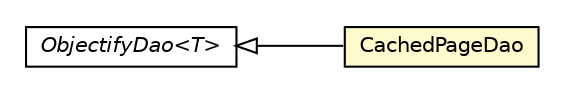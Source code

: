 #!/usr/local/bin/dot
#
# Class diagram 
# Generated by UMLGraph version R5_6-24-gf6e263 (http://www.umlgraph.org/)
#

digraph G {
	edge [fontname="Helvetica",fontsize=10,labelfontname="Helvetica",labelfontsize=10];
	node [fontname="Helvetica",fontsize=10,shape=plaintext];
	nodesep=0.25;
	ranksep=0.5;
	rankdir=LR;
	// com.gwtplatform.crawlerservice.server.service.ObjectifyDao<T>
	c104940 [label=<<table title="com.gwtplatform.crawlerservice.server.service.ObjectifyDao" border="0" cellborder="1" cellspacing="0" cellpadding="2" port="p" href="./ObjectifyDao.html">
		<tr><td><table border="0" cellspacing="0" cellpadding="1">
<tr><td align="center" balign="center"><font face="Helvetica-Oblique"> ObjectifyDao&lt;T&gt; </font></td></tr>
		</table></td></tr>
		</table>>, URL="./ObjectifyDao.html", fontname="Helvetica", fontcolor="black", fontsize=10.0];
	// com.gwtplatform.crawlerservice.server.service.CachedPageDao
	c104941 [label=<<table title="com.gwtplatform.crawlerservice.server.service.CachedPageDao" border="0" cellborder="1" cellspacing="0" cellpadding="2" port="p" bgcolor="lemonChiffon" href="./CachedPageDao.html">
		<tr><td><table border="0" cellspacing="0" cellpadding="1">
<tr><td align="center" balign="center"> CachedPageDao </td></tr>
		</table></td></tr>
		</table>>, URL="./CachedPageDao.html", fontname="Helvetica", fontcolor="black", fontsize=10.0];
	//com.gwtplatform.crawlerservice.server.service.CachedPageDao extends com.gwtplatform.crawlerservice.server.service.ObjectifyDao<com.gwtplatform.crawlerservice.server.domain.CachedPage>
	c104940:p -> c104941:p [dir=back,arrowtail=empty];
}

